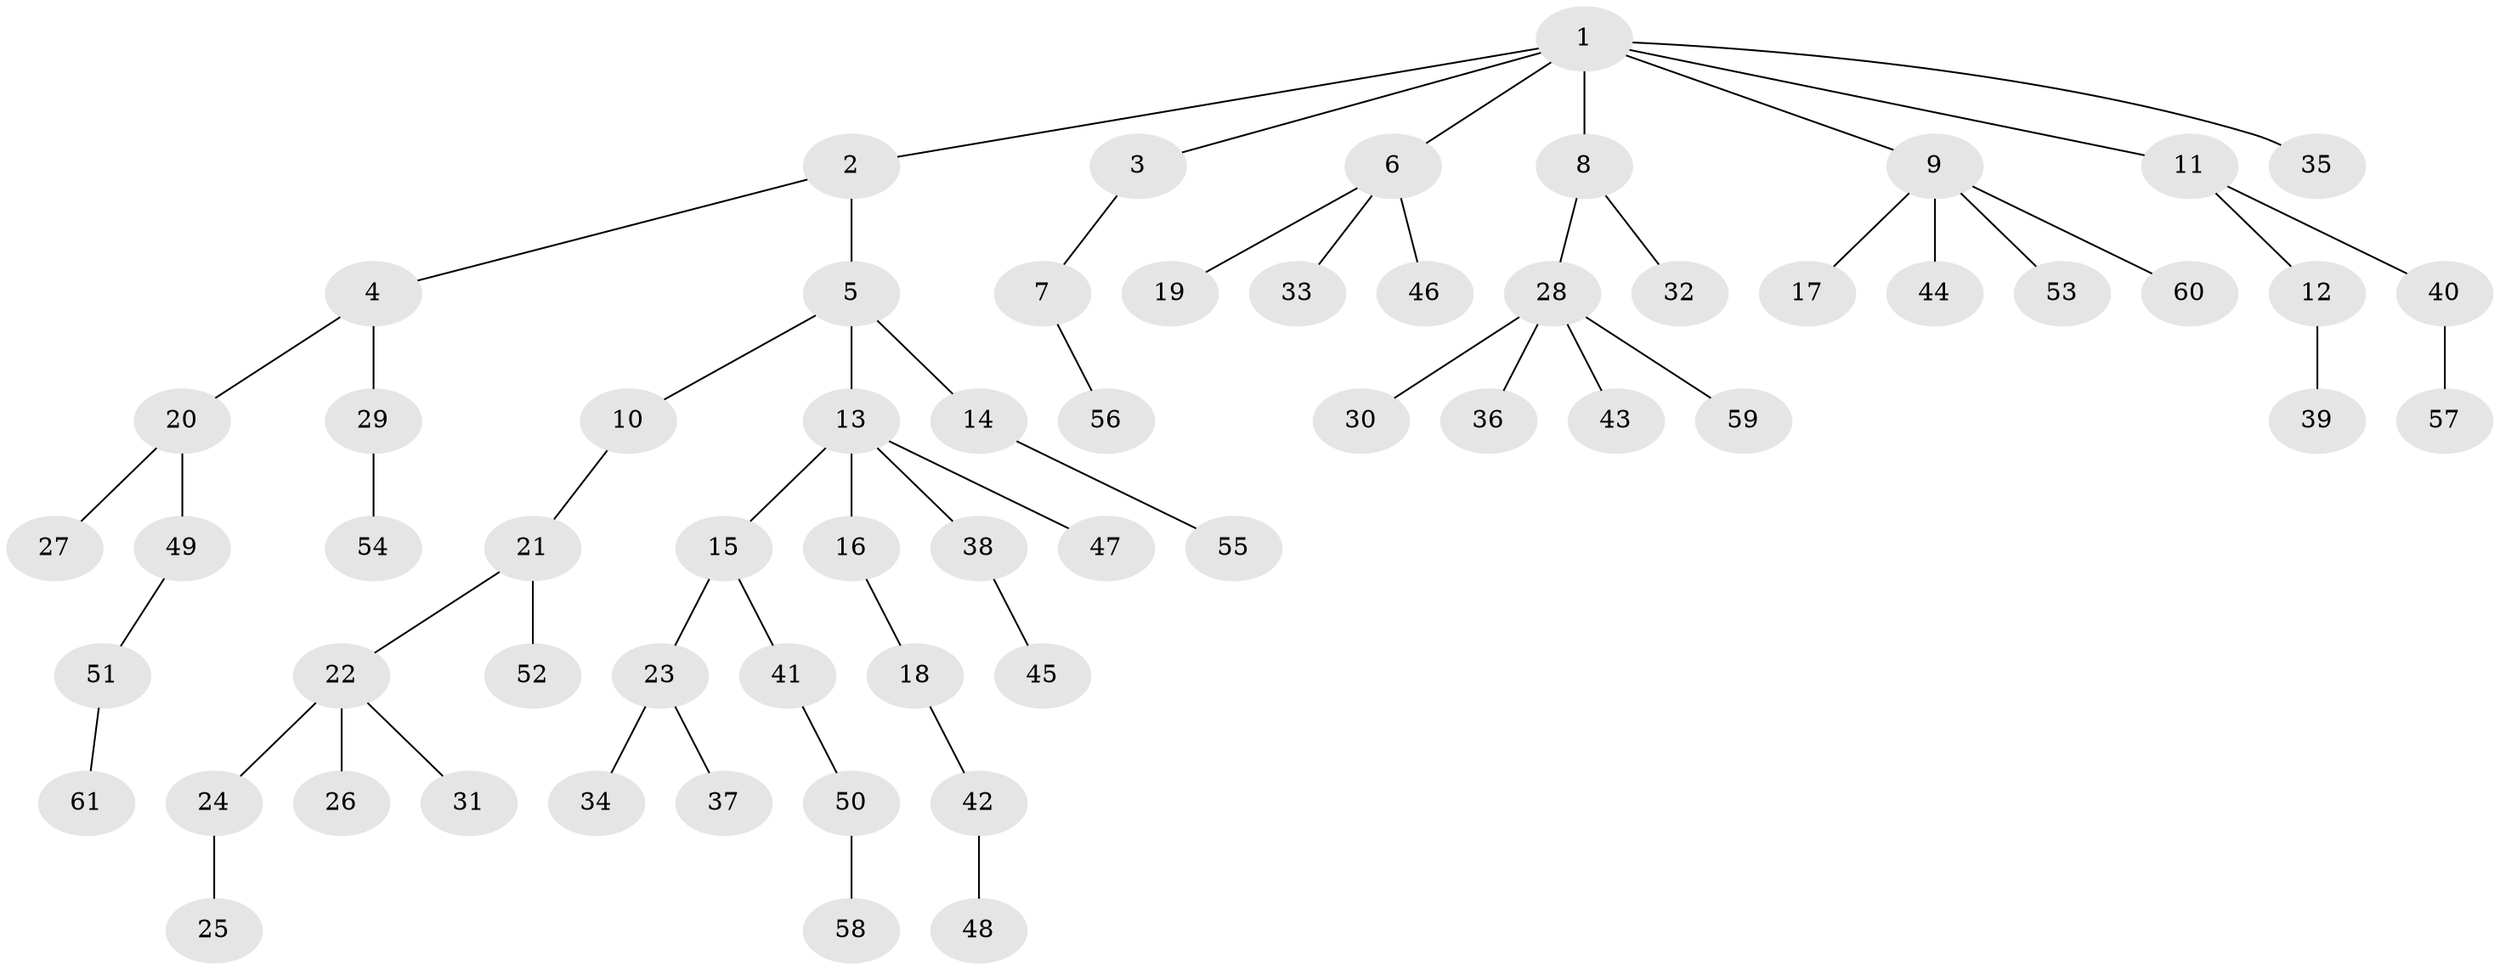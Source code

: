 // coarse degree distribution, {7: 0.023809523809523808, 4: 0.11904761904761904, 3: 0.09523809523809523, 1: 0.5714285714285714, 2: 0.16666666666666666, 5: 0.023809523809523808}
// Generated by graph-tools (version 1.1) at 2025/52/02/27/25 19:52:11]
// undirected, 61 vertices, 60 edges
graph export_dot {
graph [start="1"]
  node [color=gray90,style=filled];
  1;
  2;
  3;
  4;
  5;
  6;
  7;
  8;
  9;
  10;
  11;
  12;
  13;
  14;
  15;
  16;
  17;
  18;
  19;
  20;
  21;
  22;
  23;
  24;
  25;
  26;
  27;
  28;
  29;
  30;
  31;
  32;
  33;
  34;
  35;
  36;
  37;
  38;
  39;
  40;
  41;
  42;
  43;
  44;
  45;
  46;
  47;
  48;
  49;
  50;
  51;
  52;
  53;
  54;
  55;
  56;
  57;
  58;
  59;
  60;
  61;
  1 -- 2;
  1 -- 3;
  1 -- 6;
  1 -- 8;
  1 -- 9;
  1 -- 11;
  1 -- 35;
  2 -- 4;
  2 -- 5;
  3 -- 7;
  4 -- 20;
  4 -- 29;
  5 -- 10;
  5 -- 13;
  5 -- 14;
  6 -- 19;
  6 -- 33;
  6 -- 46;
  7 -- 56;
  8 -- 28;
  8 -- 32;
  9 -- 17;
  9 -- 44;
  9 -- 53;
  9 -- 60;
  10 -- 21;
  11 -- 12;
  11 -- 40;
  12 -- 39;
  13 -- 15;
  13 -- 16;
  13 -- 38;
  13 -- 47;
  14 -- 55;
  15 -- 23;
  15 -- 41;
  16 -- 18;
  18 -- 42;
  20 -- 27;
  20 -- 49;
  21 -- 22;
  21 -- 52;
  22 -- 24;
  22 -- 26;
  22 -- 31;
  23 -- 34;
  23 -- 37;
  24 -- 25;
  28 -- 30;
  28 -- 36;
  28 -- 43;
  28 -- 59;
  29 -- 54;
  38 -- 45;
  40 -- 57;
  41 -- 50;
  42 -- 48;
  49 -- 51;
  50 -- 58;
  51 -- 61;
}
